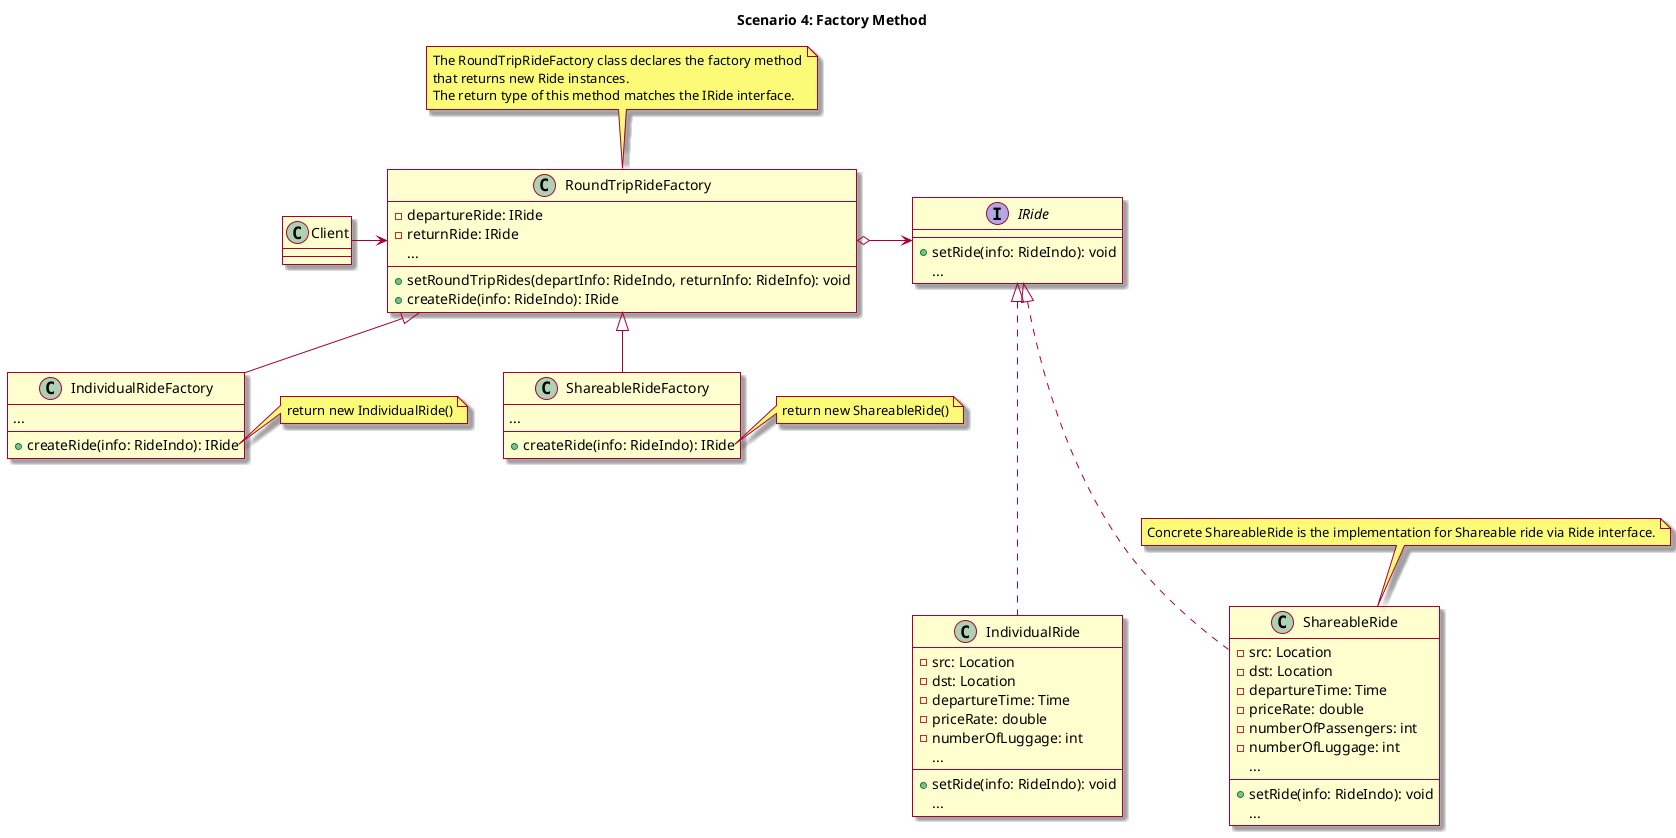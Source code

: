 @startuml Prototype Pattern

skin rose
'--- Declaration---
title Scenario 4: Factory Method
'skinparam classAttributeIconSize 0

class Client {
}

class RoundTripRideFactory {
    - departureRide: IRide
    - returnRide: IRide
    {field}...
    + setRoundTripRides(departInfo: RideIndo, returnInfo: RideInfo): void
    + createRide(info: RideIndo): IRide
}

class IndividualRideFactory {
    {field}...
    + createRide(info: RideIndo): IRide
}

class ShareableRideFactory {
    {field}...
    + createRide(info: RideIndo): IRide
}

interface IRide {
    + setRide(info: RideIndo): void
    {method}...
}

class IndividualRide {
    - src: Location
    - dst: Location
    - departureTime: Time
    - priceRate: double
    - numberOfLuggage: int
    {field}...
    + setRide(info: RideIndo): void
    {method}...
}

class ShareableRide {
    - src: Location
    - dst: Location
    - departureTime: Time
    - priceRate: double
    - numberOfPassengers: int
    - numberOfLuggage: int
    {field}...
    + setRide(info: RideIndo): void
    {method}...
}

' --- Note ---

note top of ShareableRide
    Concrete ShareableRide is the implementation for Shareable ride via Ride interface.
end note

note top of RoundTripRideFactory
    The RoundTripRideFactory class declares the factory method
    that returns new Ride instances. 
    The return type of this method matches the IRide interface.
end note


note right of IndividualRideFactory::createRide
    return new IndividualRide()
end note

note right of ShareableRideFactory::createRide
    return new ShareableRide()
end note

' ---Relationship ---

Client -right-> RoundTripRideFactory
IndividualRide ..up..|> IRide
ShareableRide ..up..|> IRide
RoundTripRideFactory o-right-> IRide
IndividualRideFactory -up-|> RoundTripRideFactory
ShareableRideFactory -up-|> RoundTripRideFactory

@enduml